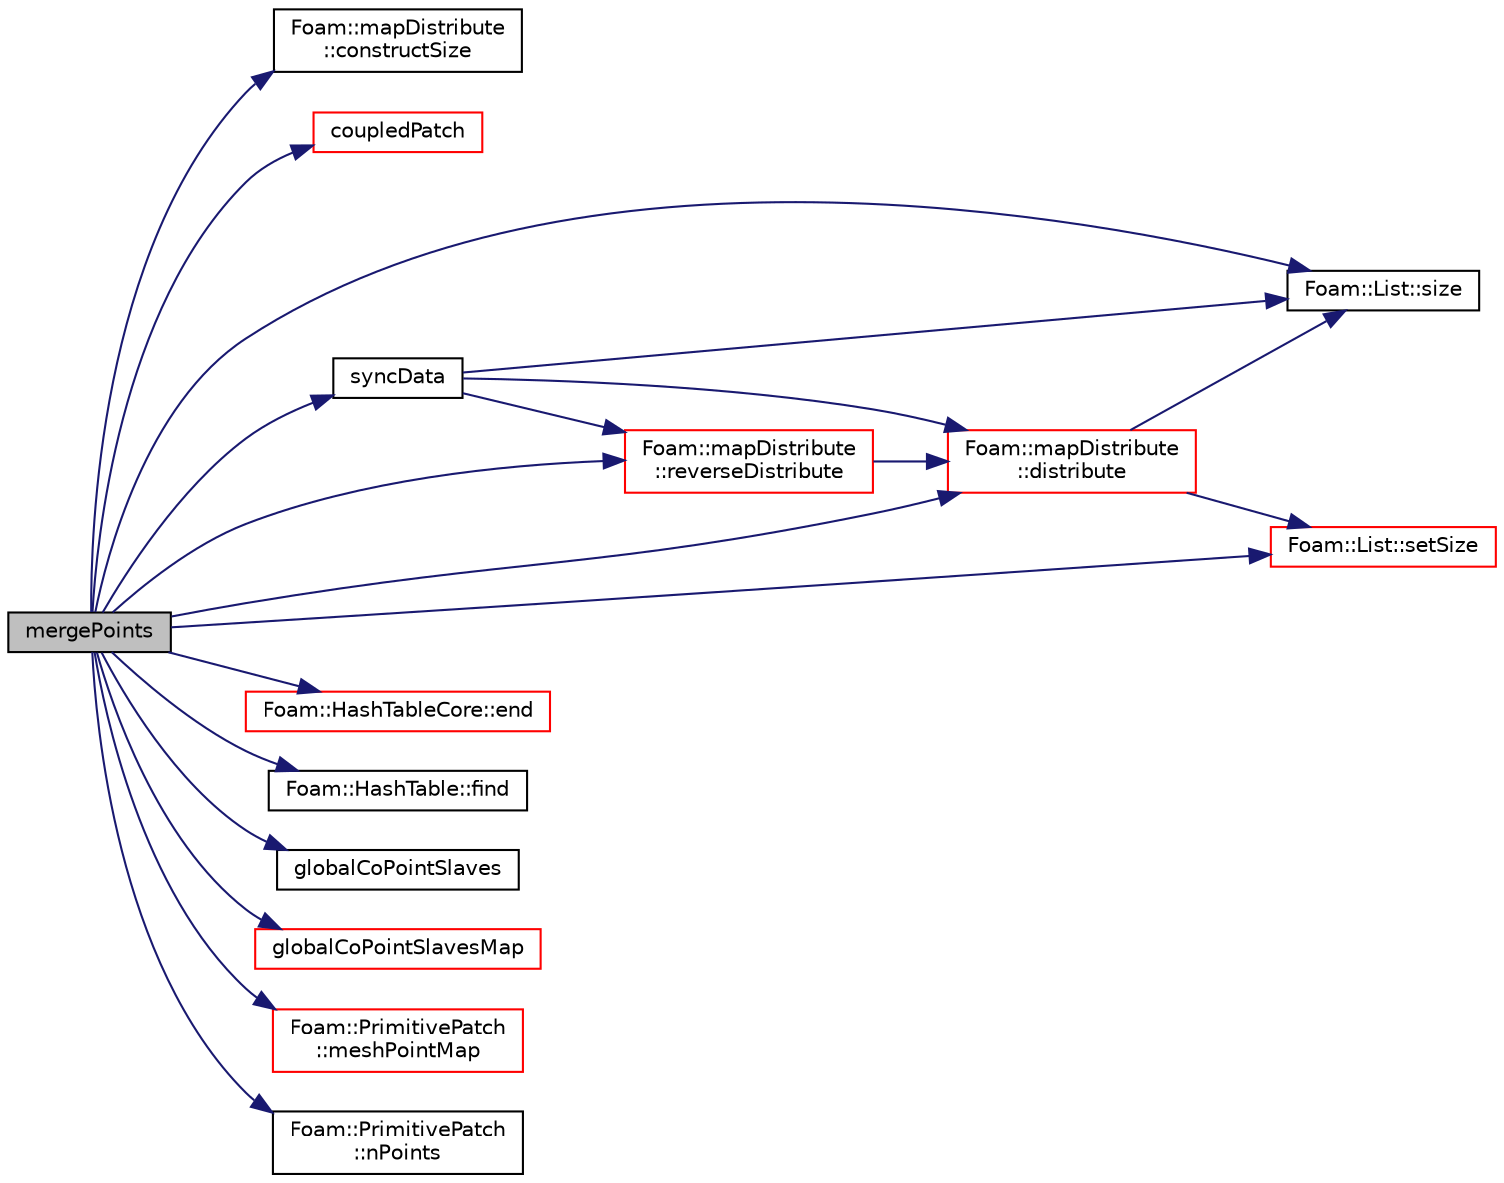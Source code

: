 digraph "mergePoints"
{
  bgcolor="transparent";
  edge [fontname="Helvetica",fontsize="10",labelfontname="Helvetica",labelfontsize="10"];
  node [fontname="Helvetica",fontsize="10",shape=record];
  rankdir="LR";
  Node1 [label="mergePoints",height=0.2,width=0.4,color="black", fillcolor="grey75", style="filled", fontcolor="black"];
  Node1 -> Node2 [color="midnightblue",fontsize="10",style="solid",fontname="Helvetica"];
  Node2 [label="Foam::mapDistribute\l::constructSize",height=0.2,width=0.4,color="black",URL="$a01403.html#a31e35cc37553bf187f244f12f1ad9c37",tooltip="Constructed data size. "];
  Node1 -> Node3 [color="midnightblue",fontsize="10",style="solid",fontname="Helvetica"];
  Node3 [label="coupledPatch",height=0.2,width=0.4,color="red",URL="$a00933.html#afbcae5ee9ab7ebe172d3809f611d745d",tooltip="Return patch of all coupled faces. "];
  Node1 -> Node4 [color="midnightblue",fontsize="10",style="solid",fontname="Helvetica"];
  Node4 [label="Foam::mapDistribute\l::distribute",height=0.2,width=0.4,color="red",URL="$a01403.html#a33e0f8481eb68bf011731ec98e8f7c65",tooltip="Distribute data. Note:schedule only used for Pstream::scheduled. "];
  Node4 -> Node5 [color="midnightblue",fontsize="10",style="solid",fontname="Helvetica"];
  Node5 [label="Foam::List::size",height=0.2,width=0.4,color="black",URL="$a01364.html#a8a5f6fa29bd4b500caf186f60245b384",tooltip="Override size to be inconsistent with allocated storage. "];
  Node4 -> Node6 [color="midnightblue",fontsize="10",style="solid",fontname="Helvetica"];
  Node6 [label="Foam::List::setSize",height=0.2,width=0.4,color="red",URL="$a01364.html#aedb985ffeaf1bdbfeccc2a8730405703",tooltip="Reset size of List. "];
  Node1 -> Node7 [color="midnightblue",fontsize="10",style="solid",fontname="Helvetica"];
  Node7 [label="Foam::HashTableCore::end",height=0.2,width=0.4,color="red",URL="$a00985.html#a540580a296c0ff351686ceb4f27b6fe6",tooltip="iteratorEnd set to beyond the end of any HashTable "];
  Node1 -> Node8 [color="midnightblue",fontsize="10",style="solid",fontname="Helvetica"];
  Node8 [label="Foam::HashTable::find",height=0.2,width=0.4,color="black",URL="$a00984.html#a76b2c74ebd9f33fa9f76261b027ffc11",tooltip="Find and return an iterator set at the hashedEntry. "];
  Node1 -> Node9 [color="midnightblue",fontsize="10",style="solid",fontname="Helvetica"];
  Node9 [label="globalCoPointSlaves",height=0.2,width=0.4,color="black",URL="$a00933.html#a1fcda682b7be60ff6140dbc752924d7c"];
  Node1 -> Node10 [color="midnightblue",fontsize="10",style="solid",fontname="Helvetica"];
  Node10 [label="globalCoPointSlavesMap",height=0.2,width=0.4,color="red",URL="$a00933.html#ab52285621ca75e00b03f68a0a65c16bc"];
  Node1 -> Node11 [color="midnightblue",fontsize="10",style="solid",fontname="Helvetica"];
  Node11 [label="Foam::PrimitivePatch\l::meshPointMap",height=0.2,width=0.4,color="red",URL="$a01972.html#a031f186dcdd6bca2af97413a6e3301aa",tooltip="Mesh point map. Given the global point index find its. "];
  Node1 -> Node12 [color="midnightblue",fontsize="10",style="solid",fontname="Helvetica"];
  Node12 [label="Foam::PrimitivePatch\l::nPoints",height=0.2,width=0.4,color="black",URL="$a01972.html#a9927abeba2c8506177084d644b6e573a",tooltip="Return number of points supporting patch faces. "];
  Node1 -> Node13 [color="midnightblue",fontsize="10",style="solid",fontname="Helvetica"];
  Node13 [label="Foam::mapDistribute\l::reverseDistribute",height=0.2,width=0.4,color="red",URL="$a01403.html#ae5978ec7d5cfaaa710d2266027280062",tooltip="Reverse distribute data using default commsType. "];
  Node13 -> Node4 [color="midnightblue",fontsize="10",style="solid",fontname="Helvetica"];
  Node1 -> Node6 [color="midnightblue",fontsize="10",style="solid",fontname="Helvetica"];
  Node1 -> Node5 [color="midnightblue",fontsize="10",style="solid",fontname="Helvetica"];
  Node1 -> Node14 [color="midnightblue",fontsize="10",style="solid",fontname="Helvetica"];
  Node14 [label="syncData",height=0.2,width=0.4,color="black",URL="$a00933.html#a81fffc5ec4bfe50dd3ba0a3ca38ee2f1",tooltip="Helper: synchronise data with transforms. "];
  Node14 -> Node4 [color="midnightblue",fontsize="10",style="solid",fontname="Helvetica"];
  Node14 -> Node13 [color="midnightblue",fontsize="10",style="solid",fontname="Helvetica"];
  Node14 -> Node5 [color="midnightblue",fontsize="10",style="solid",fontname="Helvetica"];
}
